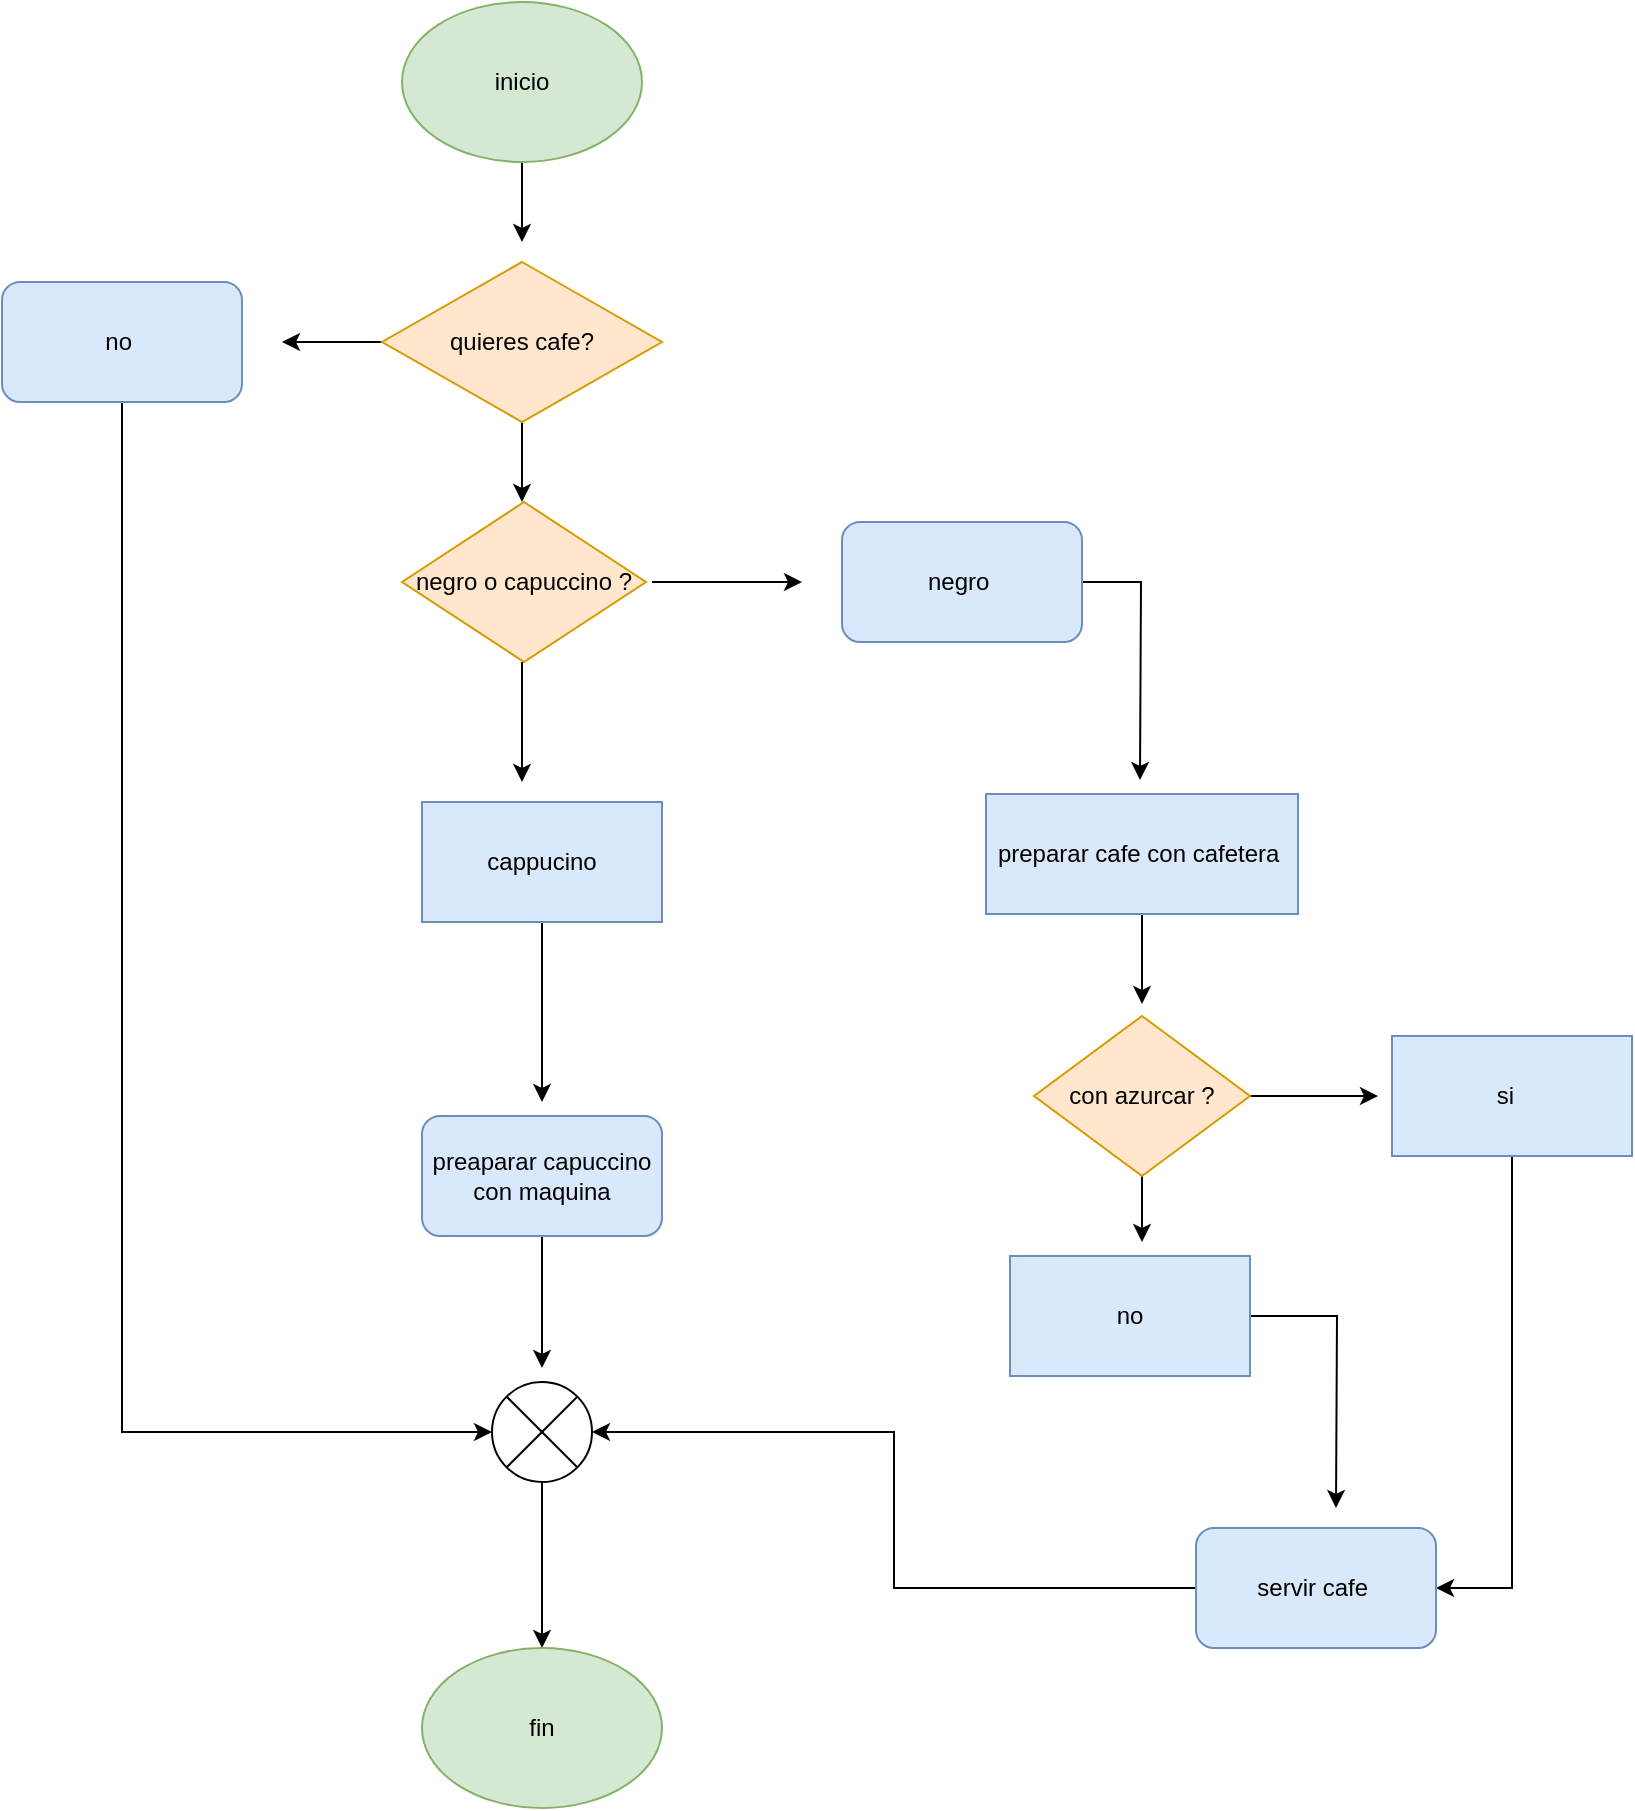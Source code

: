 <mxfile version="12.2.4" pages="1"><diagram id="IPe6kiHTD0uhaZYp3qWP" name="Page-1"><mxGraphModel dx="1570" dy="544" grid="1" gridSize="7" guides="1" tooltips="1" connect="1" arrows="1" fold="1" page="1" pageScale="1" pageWidth="850" pageHeight="1100" math="0" shadow="0"><root><mxCell id="0"/><mxCell id="1" parent="0"/><mxCell id="9" style="edgeStyle=orthogonalEdgeStyle;rounded=0;orthogonalLoop=1;jettySize=auto;html=1;" parent="1" source="2" edge="1"><mxGeometry relative="1" as="geometry"><mxPoint x="160" y="130" as="targetPoint"/></mxGeometry></mxCell><mxCell id="2" value="inicio" style="ellipse;whiteSpace=wrap;html=1;fillColor=#d5e8d4;strokeColor=#82b366;" parent="1" vertex="1"><mxGeometry x="100" y="10" width="120" height="80" as="geometry"/></mxCell><mxCell id="18" style="edgeStyle=orthogonalEdgeStyle;rounded=0;orthogonalLoop=1;jettySize=auto;html=1;" parent="1" edge="1"><mxGeometry relative="1" as="geometry"><mxPoint x="160" y="400" as="targetPoint"/><mxPoint x="160" y="340" as="sourcePoint"/></mxGeometry></mxCell><mxCell id="20" style="edgeStyle=orthogonalEdgeStyle;rounded=0;orthogonalLoop=1;jettySize=auto;html=1;" parent="1" edge="1"><mxGeometry relative="1" as="geometry"><mxPoint x="300" y="300" as="targetPoint"/><mxPoint x="225" y="300" as="sourcePoint"/></mxGeometry></mxCell><mxCell id="15" style="edgeStyle=orthogonalEdgeStyle;rounded=0;orthogonalLoop=1;jettySize=auto;html=1;entryX=0.5;entryY=0;entryDx=0;entryDy=0;" parent="1" source="13" edge="1"><mxGeometry relative="1" as="geometry"><mxPoint x="160" y="260" as="targetPoint"/></mxGeometry></mxCell><mxCell id="17" style="edgeStyle=orthogonalEdgeStyle;rounded=0;orthogonalLoop=1;jettySize=auto;html=1;" parent="1" source="13" edge="1"><mxGeometry relative="1" as="geometry"><mxPoint x="40" y="180" as="targetPoint"/></mxGeometry></mxCell><mxCell id="13" value="quieres cafe?" style="rhombus;whiteSpace=wrap;html=1;fillColor=#ffe6cc;strokeColor=#d79b00;" parent="1" vertex="1"><mxGeometry x="90" y="140" width="140" height="80" as="geometry"/></mxCell><mxCell id="24" style="edgeStyle=orthogonalEdgeStyle;rounded=0;orthogonalLoop=1;jettySize=auto;html=1;entryX=0;entryY=0.5;entryDx=0;entryDy=0;exitX=0.5;exitY=1;exitDx=0;exitDy=0;" parent="1" source="16" target="22" edge="1"><mxGeometry relative="1" as="geometry"/></mxCell><mxCell id="16" value="no&amp;nbsp;" style="rounded=1;whiteSpace=wrap;html=1;fillColor=#dae8fc;strokeColor=#6c8ebf;" parent="1" vertex="1"><mxGeometry x="-100" y="150" width="120" height="60" as="geometry"/></mxCell><mxCell id="30" style="edgeStyle=orthogonalEdgeStyle;rounded=0;orthogonalLoop=1;jettySize=auto;html=1;" parent="1" source="19" edge="1"><mxGeometry relative="1" as="geometry"><mxPoint x="469" y="399" as="targetPoint"/></mxGeometry></mxCell><mxCell id="19" value="negro&amp;nbsp;" style="rounded=1;whiteSpace=wrap;html=1;fillColor=#dae8fc;strokeColor=#6c8ebf;" parent="1" vertex="1"><mxGeometry x="320" y="270" width="120" height="60" as="geometry"/></mxCell><mxCell id="27" style="edgeStyle=orthogonalEdgeStyle;rounded=0;orthogonalLoop=1;jettySize=auto;html=1;exitX=0.5;exitY=1;exitDx=0;exitDy=0;entryX=0.5;entryY=0;entryDx=0;entryDy=0;" parent="1" source="22" target="26" edge="1"><mxGeometry relative="1" as="geometry"/></mxCell><mxCell id="22" value="" style="shape=sumEllipse;perimeter=ellipsePerimeter;whiteSpace=wrap;html=1;backgroundOutline=1;" parent="1" vertex="1"><mxGeometry x="145" y="700" width="50" height="50" as="geometry"/></mxCell><mxCell id="26" value="fin&lt;br&gt;" style="ellipse;whiteSpace=wrap;html=1;fillColor=#d5e8d4;strokeColor=#82b366;" parent="1" vertex="1"><mxGeometry x="110" y="833" width="120" height="80" as="geometry"/></mxCell><mxCell id="34" style="edgeStyle=orthogonalEdgeStyle;rounded=0;orthogonalLoop=1;jettySize=auto;html=1;" parent="1" source="28" edge="1"><mxGeometry relative="1" as="geometry"><mxPoint x="170" y="693" as="targetPoint"/></mxGeometry></mxCell><mxCell id="28" value="preaparar capuccino con maquina" style="rounded=1;whiteSpace=wrap;html=1;fillColor=#dae8fc;strokeColor=#6c8ebf;" parent="1" vertex="1"><mxGeometry x="110" y="567" width="120" height="60" as="geometry"/></mxCell><mxCell id="31" value="negro o capuccino ?" style="rhombus;whiteSpace=wrap;html=1;fillColor=#ffe6cc;strokeColor=#d79b00;" parent="1" vertex="1"><mxGeometry x="100" y="260" width="122" height="80" as="geometry"/></mxCell><mxCell id="33" style="edgeStyle=orthogonalEdgeStyle;rounded=0;orthogonalLoop=1;jettySize=auto;html=1;" parent="1" source="32" edge="1"><mxGeometry relative="1" as="geometry"><mxPoint x="170" y="560" as="targetPoint"/></mxGeometry></mxCell><mxCell id="32" value="cappucino" style="rounded=0;whiteSpace=wrap;html=1;fillColor=#dae8fc;strokeColor=#6c8ebf;" parent="1" vertex="1"><mxGeometry x="110" y="410" width="120" height="60" as="geometry"/></mxCell><mxCell id="38" style="edgeStyle=orthogonalEdgeStyle;rounded=0;orthogonalLoop=1;jettySize=auto;html=1;" parent="1" source="35" edge="1"><mxGeometry relative="1" as="geometry"><mxPoint x="470" y="511" as="targetPoint"/></mxGeometry></mxCell><mxCell id="35" value="preparar cafe con cafetera&amp;nbsp;" style="rounded=0;whiteSpace=wrap;html=1;fillColor=#dae8fc;strokeColor=#6c8ebf;" parent="1" vertex="1"><mxGeometry x="392" y="406" width="156" height="60" as="geometry"/></mxCell><mxCell id="43" style="edgeStyle=orthogonalEdgeStyle;rounded=0;orthogonalLoop=1;jettySize=auto;html=1;" parent="1" source="37" edge="1"><mxGeometry relative="1" as="geometry"><mxPoint x="588" y="557" as="targetPoint"/></mxGeometry></mxCell><mxCell id="44" style="edgeStyle=orthogonalEdgeStyle;rounded=0;orthogonalLoop=1;jettySize=auto;html=1;" parent="1" source="37" edge="1"><mxGeometry relative="1" as="geometry"><mxPoint x="470" y="630" as="targetPoint"/></mxGeometry></mxCell><mxCell id="37" value="con azurcar ?" style="rhombus;whiteSpace=wrap;html=1;fillColor=#ffe6cc;strokeColor=#d79b00;" parent="1" vertex="1"><mxGeometry x="416" y="517" width="108" height="80" as="geometry"/></mxCell><mxCell id="45" style="edgeStyle=orthogonalEdgeStyle;rounded=0;orthogonalLoop=1;jettySize=auto;html=1;" parent="1" source="39" edge="1"><mxGeometry relative="1" as="geometry"><mxPoint x="567" y="763" as="targetPoint"/></mxGeometry></mxCell><mxCell id="39" value="no" style="rounded=0;whiteSpace=wrap;html=1;fillColor=#dae8fc;strokeColor=#6c8ebf;" parent="1" vertex="1"><mxGeometry x="404" y="637" width="120" height="60" as="geometry"/></mxCell><mxCell id="47" style="edgeStyle=orthogonalEdgeStyle;rounded=0;orthogonalLoop=1;jettySize=auto;html=1;entryX=1;entryY=0.5;entryDx=0;entryDy=0;" parent="1" source="41" target="42" edge="1"><mxGeometry relative="1" as="geometry"/></mxCell><mxCell id="41" value="si&amp;nbsp;&amp;nbsp;" style="rounded=0;whiteSpace=wrap;html=1;fillColor=#dae8fc;strokeColor=#6c8ebf;" parent="1" vertex="1"><mxGeometry x="595" y="527" width="120" height="60" as="geometry"/></mxCell><mxCell id="46" style="edgeStyle=orthogonalEdgeStyle;rounded=0;orthogonalLoop=1;jettySize=auto;html=1;entryX=1;entryY=0.5;entryDx=0;entryDy=0;" parent="1" source="42" target="22" edge="1"><mxGeometry relative="1" as="geometry"/></mxCell><mxCell id="42" value="servir cafe&amp;nbsp;" style="rounded=1;whiteSpace=wrap;html=1;fillColor=#dae8fc;strokeColor=#6c8ebf;" parent="1" vertex="1"><mxGeometry x="497" y="773" width="120" height="60" as="geometry"/></mxCell></root></mxGraphModel></diagram></mxfile>